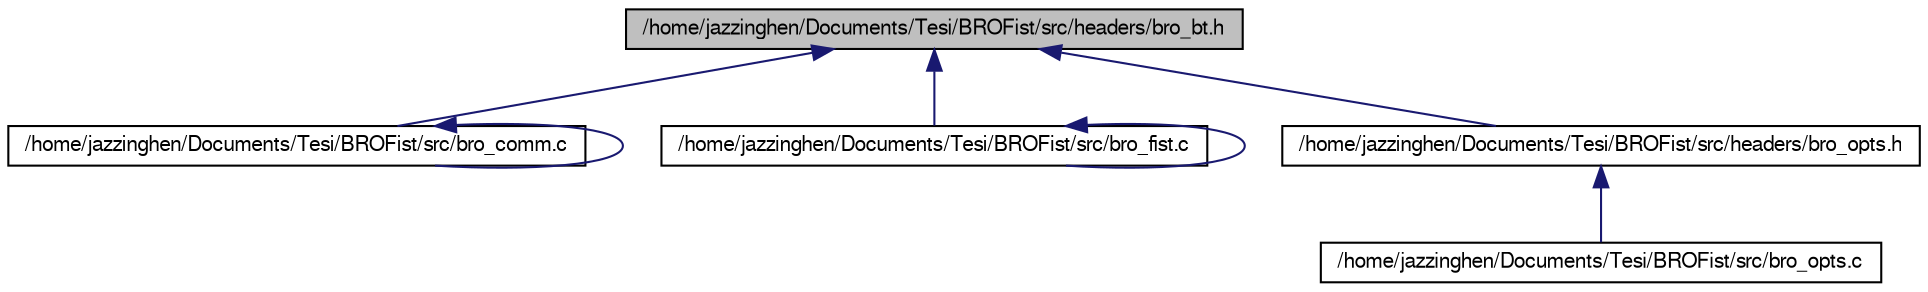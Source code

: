 digraph G
{
  edge [fontname="FreeSans",fontsize="10",labelfontname="FreeSans",labelfontsize="10"];
  node [fontname="FreeSans",fontsize="10",shape=record];
  Node1 [label="/home/jazzinghen/Documents/Tesi/BROFist/src/headers/bro_bt.h",height=0.2,width=0.4,color="black", fillcolor="grey75", style="filled" fontcolor="black"];
  Node1 -> Node2 [dir=back,color="midnightblue",fontsize="10",style="solid"];
  Node2 [label="/home/jazzinghen/Documents/Tesi/BROFist/src/bro_comm.c",height=0.2,width=0.4,color="black", fillcolor="white", style="filled",URL="$bro__comm_8c.html"];
  Node2 -> Node2 [dir=back,color="midnightblue",fontsize="10",style="solid"];
  Node1 -> Node3 [dir=back,color="midnightblue",fontsize="10",style="solid"];
  Node3 [label="/home/jazzinghen/Documents/Tesi/BROFist/src/bro_fist.c",height=0.2,width=0.4,color="black", fillcolor="white", style="filled",URL="$bro__fist_8c.html"];
  Node3 -> Node3 [dir=back,color="midnightblue",fontsize="10",style="solid"];
  Node1 -> Node4 [dir=back,color="midnightblue",fontsize="10",style="solid"];
  Node4 [label="/home/jazzinghen/Documents/Tesi/BROFist/src/headers/bro_opts.h",height=0.2,width=0.4,color="black", fillcolor="white", style="filled",URL="$bro__opts_8h.html"];
  Node4 -> Node5 [dir=back,color="midnightblue",fontsize="10",style="solid"];
  Node5 [label="/home/jazzinghen/Documents/Tesi/BROFist/src/bro_opts.c",height=0.2,width=0.4,color="black", fillcolor="white", style="filled",URL="$bro__opts_8c.html"];
}
